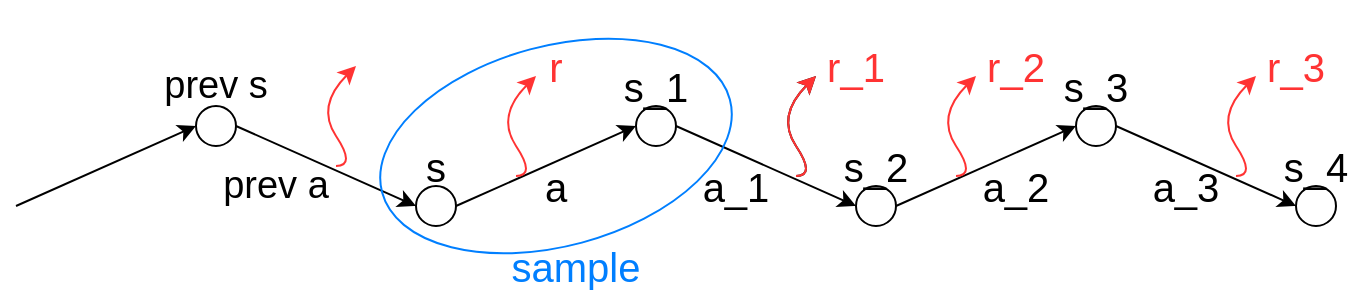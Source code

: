 <mxfile version="12.5.1" type="github">
  <diagram id="DRUTqslgJywgA-yeCbnr" name="Page-1">
    <mxGraphModel dx="985" dy="569" grid="1" gridSize="10" guides="1" tooltips="1" connect="1" arrows="1" fold="1" page="1" pageScale="1" pageWidth="827" pageHeight="1169" math="0" shadow="0">
      <root>
        <mxCell id="0"/>
        <mxCell id="1" parent="0"/>
        <mxCell id="5rpIBblbzFWk3r73EX7g-2" value="" style="endArrow=classic;html=1;" edge="1" parent="1">
          <mxGeometry width="50" height="50" relative="1" as="geometry">
            <mxPoint x="110" y="200" as="sourcePoint"/>
            <mxPoint x="200" y="160" as="targetPoint"/>
          </mxGeometry>
        </mxCell>
        <mxCell id="5rpIBblbzFWk3r73EX7g-3" value="" style="endArrow=classic;html=1;" edge="1" parent="1">
          <mxGeometry width="50" height="50" relative="1" as="geometry">
            <mxPoint x="330" y="200" as="sourcePoint"/>
            <mxPoint x="420" y="160" as="targetPoint"/>
          </mxGeometry>
        </mxCell>
        <mxCell id="5rpIBblbzFWk3r73EX7g-4" value="" style="endArrow=classic;html=1;" edge="1" parent="1">
          <mxGeometry width="50" height="50" relative="1" as="geometry">
            <mxPoint x="220" y="160" as="sourcePoint"/>
            <mxPoint x="310" y="200" as="targetPoint"/>
          </mxGeometry>
        </mxCell>
        <mxCell id="5rpIBblbzFWk3r73EX7g-5" value="" style="endArrow=classic;html=1;" edge="1" parent="1">
          <mxGeometry width="50" height="50" relative="1" as="geometry">
            <mxPoint x="440" y="160" as="sourcePoint"/>
            <mxPoint x="530" y="200" as="targetPoint"/>
          </mxGeometry>
        </mxCell>
        <mxCell id="5rpIBblbzFWk3r73EX7g-6" value="" style="endArrow=classic;html=1;" edge="1" parent="1">
          <mxGeometry width="50" height="50" relative="1" as="geometry">
            <mxPoint x="660" y="160" as="sourcePoint"/>
            <mxPoint x="750" y="200" as="targetPoint"/>
          </mxGeometry>
        </mxCell>
        <mxCell id="5rpIBblbzFWk3r73EX7g-10" value="" style="ellipse;whiteSpace=wrap;html=1;aspect=fixed;" vertex="1" parent="1">
          <mxGeometry x="200" y="150" width="20" height="20" as="geometry"/>
        </mxCell>
        <mxCell id="5rpIBblbzFWk3r73EX7g-11" value="" style="ellipse;whiteSpace=wrap;html=1;aspect=fixed;" vertex="1" parent="1">
          <mxGeometry x="310" y="190" width="20" height="20" as="geometry"/>
        </mxCell>
        <mxCell id="5rpIBblbzFWk3r73EX7g-12" value="" style="ellipse;whiteSpace=wrap;html=1;aspect=fixed;" vertex="1" parent="1">
          <mxGeometry x="420" y="150" width="20" height="20" as="geometry"/>
        </mxCell>
        <mxCell id="5rpIBblbzFWk3r73EX7g-14" value="" style="ellipse;whiteSpace=wrap;html=1;aspect=fixed;" vertex="1" parent="1">
          <mxGeometry x="530" y="190" width="20" height="20" as="geometry"/>
        </mxCell>
        <mxCell id="5rpIBblbzFWk3r73EX7g-15" value="" style="endArrow=classic;html=1;" edge="1" parent="1">
          <mxGeometry width="50" height="50" relative="1" as="geometry">
            <mxPoint x="550" y="200" as="sourcePoint"/>
            <mxPoint x="640" y="160" as="targetPoint"/>
          </mxGeometry>
        </mxCell>
        <mxCell id="5rpIBblbzFWk3r73EX7g-16" value="" style="ellipse;whiteSpace=wrap;html=1;aspect=fixed;" vertex="1" parent="1">
          <mxGeometry x="640" y="150" width="20" height="20" as="geometry"/>
        </mxCell>
        <mxCell id="5rpIBblbzFWk3r73EX7g-17" value="" style="ellipse;whiteSpace=wrap;html=1;aspect=fixed;" vertex="1" parent="1">
          <mxGeometry x="750" y="190" width="20" height="20" as="geometry"/>
        </mxCell>
        <mxCell id="5rpIBblbzFWk3r73EX7g-19" value="&lt;font style=&quot;font-size: 19px&quot;&gt;prev s&lt;/font&gt;" style="text;html=1;strokeColor=none;fillColor=none;align=center;verticalAlign=middle;whiteSpace=wrap;rounded=0;" vertex="1" parent="1">
          <mxGeometry x="180" y="130" width="60" height="20" as="geometry"/>
        </mxCell>
        <mxCell id="5rpIBblbzFWk3r73EX7g-20" value="&lt;font style=&quot;font-size: 19px&quot;&gt;prev a&lt;/font&gt;" style="text;html=1;strokeColor=none;fillColor=none;align=center;verticalAlign=middle;whiteSpace=wrap;rounded=0;" vertex="1" parent="1">
          <mxGeometry x="210" y="180" width="60" height="20" as="geometry"/>
        </mxCell>
        <mxCell id="5rpIBblbzFWk3r73EX7g-23" value="" style="curved=1;endArrow=classic;html=1;strokeColor=#FF3333;" edge="1" parent="1">
          <mxGeometry width="50" height="50" relative="1" as="geometry">
            <mxPoint x="270" y="180" as="sourcePoint"/>
            <mxPoint x="280" y="130" as="targetPoint"/>
            <Array as="points">
              <mxPoint x="280" y="180"/>
              <mxPoint x="260" y="150"/>
            </Array>
          </mxGeometry>
        </mxCell>
        <mxCell id="5rpIBblbzFWk3r73EX7g-24" value="" style="curved=1;endArrow=classic;html=1;strokeColor=#FF3333;" edge="1" parent="1">
          <mxGeometry width="50" height="50" relative="1" as="geometry">
            <mxPoint x="360" y="185" as="sourcePoint"/>
            <mxPoint x="370" y="135" as="targetPoint"/>
            <Array as="points">
              <mxPoint x="370" y="185"/>
              <mxPoint x="350" y="155"/>
            </Array>
          </mxGeometry>
        </mxCell>
        <mxCell id="5rpIBblbzFWk3r73EX7g-25" value="" style="curved=1;endArrow=classic;html=1;" edge="1" parent="1">
          <mxGeometry width="50" height="50" relative="1" as="geometry">
            <mxPoint x="500" y="185" as="sourcePoint"/>
            <mxPoint x="510" y="135" as="targetPoint"/>
            <Array as="points">
              <mxPoint x="510" y="185"/>
              <mxPoint x="490" y="155"/>
            </Array>
          </mxGeometry>
        </mxCell>
        <mxCell id="5rpIBblbzFWk3r73EX7g-26" value="" style="curved=1;endArrow=classic;html=1;strokeColor=#FF3333;" edge="1" parent="1">
          <mxGeometry width="50" height="50" relative="1" as="geometry">
            <mxPoint x="580" y="185" as="sourcePoint"/>
            <mxPoint x="590" y="135" as="targetPoint"/>
            <Array as="points">
              <mxPoint x="590" y="185"/>
              <mxPoint x="570" y="155"/>
            </Array>
          </mxGeometry>
        </mxCell>
        <mxCell id="5rpIBblbzFWk3r73EX7g-27" value="" style="curved=1;endArrow=classic;html=1;strokeColor=#FF3333;" edge="1" parent="1">
          <mxGeometry width="50" height="50" relative="1" as="geometry">
            <mxPoint x="720" y="185" as="sourcePoint"/>
            <mxPoint x="730" y="135" as="targetPoint"/>
            <Array as="points">
              <mxPoint x="730" y="185"/>
              <mxPoint x="710" y="155"/>
            </Array>
          </mxGeometry>
        </mxCell>
        <mxCell id="5rpIBblbzFWk3r73EX7g-28" value="&lt;font style=&quot;font-size: 20px&quot;&gt;s&lt;/font&gt;" style="text;html=1;strokeColor=none;fillColor=none;align=center;verticalAlign=middle;whiteSpace=wrap;rounded=0;" vertex="1" parent="1">
          <mxGeometry x="300" y="170" width="40" height="20" as="geometry"/>
        </mxCell>
        <mxCell id="5rpIBblbzFWk3r73EX7g-29" value="&lt;font style=&quot;font-size: 20px&quot;&gt;a&lt;/font&gt;" style="text;html=1;strokeColor=none;fillColor=none;align=center;verticalAlign=middle;whiteSpace=wrap;rounded=0;" vertex="1" parent="1">
          <mxGeometry x="360" y="180" width="40" height="20" as="geometry"/>
        </mxCell>
        <mxCell id="5rpIBblbzFWk3r73EX7g-30" value="&lt;font style=&quot;font-size: 20px&quot;&gt;s_1&lt;/font&gt;&lt;span style=&quot;color: rgba(0 , 0 , 0 , 0) ; font-family: monospace ; font-size: 0px ; white-space: nowrap&quot;&gt;%3CmxGraphModel%3E%3Croot%3E%3CmxCell%20id%3D%220%22%2F%3E%3CmxCell%20id%3D%221%22%20parent%3D%220%22%2F%3E%3CmxCell%20id%3D%222%22%20value%3D%22%26lt%3Bfont%20style%3D%26quot%3Bfont-size%3A%2020px%26quot%3B%26gt%3Bs%26lt%3B%2Ffont%26gt%3B%22%20style%3D%22text%3Bhtml%3D1%3BstrokeColor%3Dnone%3BfillColor%3Dnone%3Balign%3Dcenter%3BverticalAlign%3Dmiddle%3BwhiteSpace%3Dwrap%3Brounded%3D0%3B%22%20vertex%3D%221%22%20parent%3D%221%22%3E%3CmxGeometry%20x%3D%22300%22%20y%3D%22170%22%20width%3D%2240%22%20height%3D%2220%22%20as%3D%22geometry%22%2F%3E%3C%2FmxCell%3E%3C%2Froot%3E%3C%2FmxGraphModel%3E&lt;/span&gt;" style="text;html=1;strokeColor=none;fillColor=none;align=center;verticalAlign=middle;whiteSpace=wrap;rounded=0;" vertex="1" parent="1">
          <mxGeometry x="410" y="130" width="40" height="20" as="geometry"/>
        </mxCell>
        <mxCell id="5rpIBblbzFWk3r73EX7g-31" value="&lt;font style=&quot;font-size: 20px&quot;&gt;a_1&lt;/font&gt;&lt;span style=&quot;color: rgba(0 , 0 , 0 , 0) ; font-family: monospace ; font-size: 0px ; white-space: nowrap&quot;&gt;%3CmxGraphModel%3E%3Croot%3E%3CmxCell%20id%3D%220%22%2F%3E%3CmxCell%20id%3D%221%22%20parent%3D%220%22%2F%3E%3CmxCell%20id%3D%222%22%20value%3D%22%26lt%3Bfont%20style%3D%26quot%3Bfont-size%3A%2020px%26quot%3B%26gt%3Bs%26lt%3B%2Ffont%26gt%3B%22%20style%3D%22text%3Bhtml%3D1%3BstrokeColor%3Dnone%3BfillColor%3Dnone%3Balign%3Dcenter%3BverticalAlign%3Dmiddle%3BwhiteSpace%3Dwrap%3Brounded%3D0%3B%22%20vertex%3D%221%22%20parent%3D%221%22%3E%3CmxGeometry%20x%3D%22300%22%20y%3D%22170%22%20width%3D%2240%22%20height%3D%2220%22%20as%3D%22geometry%22%2F%3E%3C%2FmxCell%3E%3C%2Froot%3E%3C%2FmxGraphModel%3E&lt;/span&gt;" style="text;html=1;strokeColor=none;fillColor=none;align=center;verticalAlign=middle;whiteSpace=wrap;rounded=0;" vertex="1" parent="1">
          <mxGeometry x="450" y="180" width="40" height="20" as="geometry"/>
        </mxCell>
        <mxCell id="5rpIBblbzFWk3r73EX7g-37" value="&lt;font style=&quot;font-size: 20px&quot;&gt;a_2&lt;/font&gt;&lt;span style=&quot;color: rgba(0 , 0 , 0 , 0) ; font-family: monospace ; font-size: 0px ; white-space: nowrap&quot;&gt;%3CmxGraphModel%3E%3Croot%3E%3CmxCell%20id%3D%220%22%2F%3E%3CmxCell%20id%3D%221%22%20parent%3D%220%22%2F%3E%3CmxCell%20id%3D%222%22%20value%3D%22%26lt%3Bfont%20style%3D%26quot%3Bfont-size%3A%2020px%26quot%3B%26gt%3Bs%26lt%3B%2Ffont%26gt%3B%22%20style%3D%22text%3Bhtml%3D1%3BstrokeColor%3Dnone%3BfillColor%3Dnone%3Balign%3Dcenter%3BverticalAlign%3Dmiddle%3BwhiteSpace%3Dwrap%3Brounded%3D0%3B%22%20vertex%3D%221%22%20parent%3D%221%22%3E%3CmxGeometry%20x%3D%22300%22%20y%3D%22170%22%20width%3D%2240%22%20height%3D%2220%22%20as%3D%22geometry%22%2F%3E%3C%2FmxCell%3E%3C%2Froot%3E%3C%2FmxGraphModel%32&lt;/span&gt;" style="text;html=1;strokeColor=none;fillColor=none;align=center;verticalAlign=middle;whiteSpace=wrap;rounded=0;" vertex="1" parent="1">
          <mxGeometry x="590" y="180" width="40" height="20" as="geometry"/>
        </mxCell>
        <mxCell id="5rpIBblbzFWk3r73EX7g-38" value="&lt;font style=&quot;font-size: 20px&quot;&gt;s_2&lt;/font&gt;&lt;span style=&quot;color: rgba(0 , 0 , 0 , 0) ; font-family: monospace ; font-size: 0px ; white-space: nowrap&quot;&gt;%3CmxGraphModel%3E%3Croot%3E%3CmxCell%20id%3D%220%22%2F%3E%3CmxCell%20id%3D%221%22%20parent%3D%220%22%2F%3E%3CmxCell%20id%3D%222%22%20value%3D%22%26lt%3Bfont%20style%3D%26quot%3Bfont-size%3A%2020px%26quot%3B%26gt%3Bs%26lt%3B%2Ffont%26gt%3B%22%20style%3D%22text%3Bhtml%3D1%3BstrokeColor%3Dnone%3BfillColor%3Dnone%3Balign%3Dcenter%3BverticalAlign%3Dmiddle%3BwhiteSpace%3Dwrap%3Brounded%3D0%3B%22%20vertex%3D%221%22%20parent%3D%221%22%3E%3CmxGeometry%20x%3D%22300%22%20y%3D%22170%22%20width%3D%2240%22%20height%3D%2220%22%20as%3D%22geometry%22%2F%3E%3C%2FmxCell%3E%3C%2Froot%3E%3C%2FmxGraphModel%2&lt;/span&gt;" style="text;html=1;strokeColor=none;fillColor=none;align=center;verticalAlign=middle;whiteSpace=wrap;rounded=0;" vertex="1" parent="1">
          <mxGeometry x="520" y="170" width="40" height="20" as="geometry"/>
        </mxCell>
        <mxCell id="5rpIBblbzFWk3r73EX7g-39" value="&lt;font style=&quot;font-size: 20px&quot;&gt;s_3&lt;/font&gt;&lt;span style=&quot;color: rgba(0 , 0 , 0 , 0) ; font-family: monospace ; font-size: 0px ; white-space: nowrap&quot;&gt;%3CmxGraphModel%3E%3Croot%3E%3CmxCell%20id%3D%220%22%2F%3E%3CmxCell%20id%3D%221%22%20parent%3D%220%22%2F%3E%3CmxCell%20id%3D%222%22%20value%3D%22%26lt%3Bfont%20style%3D%26quot%3Bfont-size%3A%2020px%26quot%3B%26gt%3Bs%26lt%3B%2Ffont%26gt%3B%22%20style%3D%22text%3Bhtml%3D1%3BstrokeColor%3Dnone%3BfillColor%3Dnone%3Balign%3Dcenter%3BverticalAlign%3Dmiddle%3BwhiteSpace%3Dwrap%3Brounded%3D0%3B%22%20vertex%3D%221%22%20parent%3D%221%22%3E%3CmxGeometry%20x%3D%22300%22%20y%3D%22170%22%20width%3D%2240%22%20height%3D%2220%22%20as%3D%22geometry%22%2F%3E%3C%2FmxCell%3E%3C%2Froot%3E%3C%2FmxGraph&lt;/span&gt;" style="text;html=1;strokeColor=none;fillColor=none;align=center;verticalAlign=middle;whiteSpace=wrap;rounded=0;" vertex="1" parent="1">
          <mxGeometry x="630" y="130" width="40" height="20" as="geometry"/>
        </mxCell>
        <mxCell id="5rpIBblbzFWk3r73EX7g-40" value="&lt;font style=&quot;font-size: 20px&quot;&gt;s_4&lt;/font&gt;&lt;span style=&quot;color: rgba(0 , 0 , 0 , 0) ; font-family: monospace ; font-size: 0px ; white-space: nowrap&quot;&gt;%3CmxGraphModel%3E%3Croot%3E%3CmxCell%20id%3D%220%22%2F%3E%3CmxCell%20id%3D%221%22%20parent%3D%220%22%2F%3E%3CmxCell%20id%3D%222%22%20value%3D%22%26lt%3Bfont%20style%3D%26quot%3Bfont-size%3A%2020px%26quot%3B%26gt%3Bs%26lt%3B%2Ffont%26gt%3B%22%20style%3D%22text%3Bhtml%3D1%3BstrokeColor%3Dnone%3BfillColor%3Dnone%3Balign%3Dcenter%3BverticalAlign%3Dmiddle%3BwhiteSpace%3Dwrap%3Brounded%3D0%3B%22%20vertex%3D%221%22%20parent%3D%221%22%3E%3CmxGeometry%20x%3D%22300%22%20y%3D%22170%22%20width%3D%2240%22%20height%3D%2220%22%20as%3D%22geometry%22%2F%3E%3C%2FmxCell%3E%3C%2Froot%3E%3C%2FmxGraph&lt;/span&gt;" style="text;html=1;strokeColor=none;fillColor=none;align=center;verticalAlign=middle;whiteSpace=wrap;rounded=0;" vertex="1" parent="1">
          <mxGeometry x="740" y="170" width="40" height="20" as="geometry"/>
        </mxCell>
        <mxCell id="5rpIBblbzFWk3r73EX7g-45" value="&lt;font style=&quot;font-size: 20px&quot;&gt;a_3&lt;/font&gt;&lt;span style=&quot;color: rgba(0 , 0 , 0 , 0) ; font-family: monospace ; font-size: 0px ; white-space: nowrap&quot;&gt;%3CmxGraphModel%3E%3Croot%3E%3CmxCell%20id%3D%220%22%2F%3E%3CmxCell%20id%3D%221%22%20parent%3D%220%22%2F%3E%3CmxCell%20id%3D%222%22%20value%3D%22%26lt%3Bfont%20style%3D%26quot%3Bfont-size%3A%2020px%26quot%3B%26gt%3Bs%26lt%3B%2Ffont%26gt%3B%22%20style%3D%22text%3Bhtml%3D1%3BstrokeColor%3Dnone%3BfillColor%3Dnone%3Balign%3Dcenter%3BverticalAlign%3Dmiddle%3BwhiteSpace%3Dwrap%3Brounded%3D0%3B%22%20vertex%3D%221%22%20parent%3D%221%22%3E%3CmxGeometry%20x%3D%22300%22%20y%3D%22170%22%20width%3D%2240%22%20height%3D%2220%22%20as%3D%22geometry%22%2F%3E%3C%2FmxCell%3E%3C%2Froot%3E%3C%2FmxGraphModel%32&lt;/span&gt;" style="text;html=1;strokeColor=none;fillColor=none;align=center;verticalAlign=middle;whiteSpace=wrap;rounded=0;" vertex="1" parent="1">
          <mxGeometry x="680" y="180" width="30" height="20" as="geometry"/>
        </mxCell>
        <mxCell id="5rpIBblbzFWk3r73EX7g-47" value="&lt;font style=&quot;font-size: 20px&quot; color=&quot;#ff3333&quot;&gt;r_1&lt;/font&gt;" style="text;html=1;strokeColor=none;fillColor=none;align=center;verticalAlign=middle;whiteSpace=wrap;rounded=0;" vertex="1" parent="1">
          <mxGeometry x="510" y="120" width="40" height="20" as="geometry"/>
        </mxCell>
        <mxCell id="5rpIBblbzFWk3r73EX7g-48" value="&lt;font style=&quot;font-size: 20px&quot; color=&quot;#ff3333&quot;&gt;r&lt;/font&gt;" style="text;html=1;strokeColor=none;fillColor=none;align=center;verticalAlign=middle;whiteSpace=wrap;rounded=0;" vertex="1" parent="1">
          <mxGeometry x="360" y="120" width="40" height="20" as="geometry"/>
        </mxCell>
        <mxCell id="5rpIBblbzFWk3r73EX7g-50" value="&lt;font style=&quot;font-size: 20px&quot; color=&quot;#ff3333&quot;&gt;r_2&lt;/font&gt;" style="text;html=1;strokeColor=none;fillColor=none;align=center;verticalAlign=middle;whiteSpace=wrap;rounded=0;" vertex="1" parent="1">
          <mxGeometry x="590" y="120" width="40" height="20" as="geometry"/>
        </mxCell>
        <mxCell id="5rpIBblbzFWk3r73EX7g-51" value="&lt;font style=&quot;font-size: 20px&quot; color=&quot;#ff3333&quot;&gt;r_3&lt;/font&gt;" style="text;html=1;strokeColor=none;fillColor=none;align=center;verticalAlign=middle;whiteSpace=wrap;rounded=0;" vertex="1" parent="1">
          <mxGeometry x="730" y="120" width="40" height="20" as="geometry"/>
        </mxCell>
        <mxCell id="5rpIBblbzFWk3r73EX7g-54" value="" style="curved=1;endArrow=classic;html=1;strokeColor=#FF3333;" edge="1" parent="1">
          <mxGeometry width="50" height="50" relative="1" as="geometry">
            <mxPoint x="500" y="185" as="sourcePoint"/>
            <mxPoint x="510" y="135" as="targetPoint"/>
            <Array as="points">
              <mxPoint x="510" y="185"/>
              <mxPoint x="490" y="155"/>
            </Array>
          </mxGeometry>
        </mxCell>
        <mxCell id="5rpIBblbzFWk3r73EX7g-55" value="" style="ellipse;whiteSpace=wrap;html=1;fillColor=none;rotation=-15;strokeColor=#007FFF;" vertex="1" parent="1">
          <mxGeometry x="290" y="120" width="180" height="100" as="geometry"/>
        </mxCell>
        <mxCell id="5rpIBblbzFWk3r73EX7g-57" value="&lt;font style=&quot;font-size: 20px&quot; color=&quot;#007fff&quot;&gt;sample&lt;/font&gt;" style="text;html=1;strokeColor=none;fillColor=none;align=center;verticalAlign=middle;whiteSpace=wrap;rounded=0;" vertex="1" parent="1">
          <mxGeometry x="370" y="220" width="40" height="20" as="geometry"/>
        </mxCell>
      </root>
    </mxGraphModel>
  </diagram>
</mxfile>
